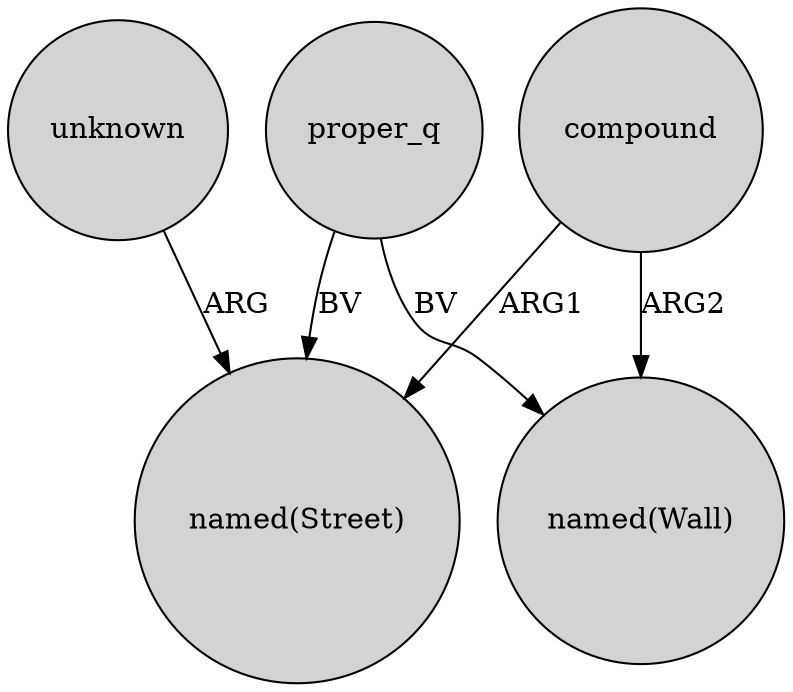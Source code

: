 digraph {
	node [shape=circle style=filled]
	compound -> "named(Wall)" [label=ARG2]
	unknown -> "named(Street)" [label=ARG]
	compound -> "named(Street)" [label=ARG1]
	proper_q -> "named(Wall)" [label=BV]
	proper_q -> "named(Street)" [label=BV]
}
